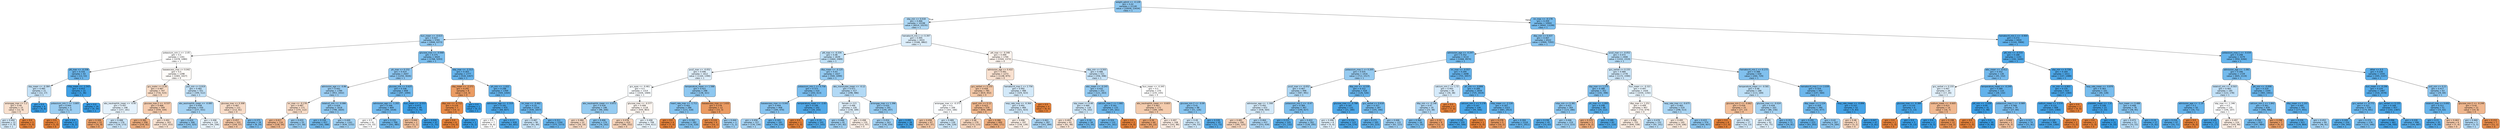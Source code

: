 digraph Tree {
node [shape=box, style="filled, rounded", color="black", fontname="helvetica"] ;
edge [fontname="helvetica"] ;
0 [label="weight_admit <= -0.128\ngini = 0.42\nsamples = 21140\nvalue = [10056, 23434]\nclass = 1", fillcolor="#8ec7f0"] ;
1 [label="sbp_min <= 0.018\ngini = 0.466\nsamples = 10198\nvalue = [6014, 10235]\nclass = 1", fillcolor="#add7f4"] ;
0 -> 1 [labeldistance=2.5, labelangle=45, headlabel="True"] ;
2 [label="bun_mean <= -0.615\ngini = 0.427\nsamples = 5765\nvalue = [2846, 6373]\nclass = 1", fillcolor="#91c9f1"] ;
1 -> 2 ;
3 [label="potassium_min.1 <= -2.05\ngini = 0.5\nsamples = 1341\nvalue = [1078, 1080]\nclass = 1", fillcolor="#ffffff"] ;
2 -> 3 ;
4 [label="ptt_max <= -0.338\ngini = 0.316\nsamples = 43\nvalue = [13, 53]\nclass = 1", fillcolor="#6ab5eb"] ;
3 -> 4 ;
5 [label="sbp_mean <= -0.384\ngini = 0.485\nsamples = 21\nvalue = [12, 17]\nclass = 1", fillcolor="#c5e2f7"] ;
4 -> 5 ;
6 [label="aniongap_max <= 1.2\ngini = 0.49\nsamples = 15\nvalue = [12, 9]\nclass = 0", fillcolor="#f8e0ce"] ;
5 -> 6 ;
7 [label="gini = 0.492\nsamples = 12\nvalue = [7, 9]\nclass = 1", fillcolor="#d3e9f9"] ;
6 -> 7 ;
8 [label="gini = 0.0\nsamples = 3\nvalue = [5, 0]\nclass = 0", fillcolor="#e58139"] ;
6 -> 8 ;
9 [label="gini = 0.0\nsamples = 6\nvalue = [0, 8]\nclass = 1", fillcolor="#399de5"] ;
5 -> 9 ;
10 [label="mbp_mean <= -1.543\ngini = 0.053\nsamples = 22\nvalue = [1, 36]\nclass = 1", fillcolor="#3ea0e6"] ;
4 -> 10 ;
11 [label="potassium_min.1 <= -3.805\ngini = 0.444\nsamples = 3\nvalue = [1, 2]\nclass = 1", fillcolor="#9ccef2"] ;
10 -> 11 ;
12 [label="gini = 0.0\nsamples = 1\nvalue = [1, 0]\nclass = 0", fillcolor="#e58139"] ;
11 -> 12 ;
13 [label="gini = 0.0\nsamples = 2\nvalue = [0, 2]\nclass = 1", fillcolor="#399de5"] ;
11 -> 13 ;
14 [label="gini = 0.0\nsamples = 19\nvalue = [0, 34]\nclass = 1", fillcolor="#399de5"] ;
10 -> 14 ;
15 [label="baseexcess_max <= 0.042\ngini = 0.5\nsamples = 1298\nvalue = [1065, 1027]\nclass = 0", fillcolor="#fefbf8"] ;
3 -> 15 ;
16 [label="gcs_motor <= 0.26\ngini = 0.487\nsamples = 747\nvalue = [716, 515]\nclass = 0", fillcolor="#f8dcc7"] ;
15 -> 16 ;
17 [label="abs_neutrophils_mean <= -0.95\ngini = 0.497\nsamples = 198\nvalue = [157, 181]\nclass = 1", fillcolor="#e5f2fc"] ;
16 -> 17 ;
18 [label="gini = 0.326\nsamples = 22\nvalue = [31, 8]\nclass = 0", fillcolor="#eca26c"] ;
17 -> 18 ;
19 [label="gini = 0.488\nsamples = 176\nvalue = [126, 173]\nclass = 1", fillcolor="#c9e4f8"] ;
17 -> 19 ;
20 [label="glucose_max.2 <= -0.537\ngini = 0.468\nsamples = 549\nvalue = [559, 334]\nclass = 0", fillcolor="#f5ccaf"] ;
16 -> 20 ;
21 [label="gini = 0.382\nsamples = 206\nvalue = [234, 81]\nclass = 0", fillcolor="#eead7e"] ;
20 -> 21 ;
22 [label="gini = 0.492\nsamples = 343\nvalue = [325, 253]\nclass = 0", fillcolor="#f9e3d3"] ;
20 -> 22 ;
23 [label="po2_min <= 0.919\ngini = 0.482\nsamples = 551\nvalue = [349, 512]\nclass = 1", fillcolor="#c0e0f7"] ;
15 -> 23 ;
24 [label="abs_eosinophils_mean <= -0.085\ngini = 0.458\nsamples = 430\nvalue = [237, 431]\nclass = 1", fillcolor="#a6d3f3"] ;
23 -> 24 ;
25 [label="gini = 0.424\nsamples = 306\nvalue = [143, 325]\nclass = 1", fillcolor="#90c8f0"] ;
24 -> 25 ;
26 [label="gini = 0.498\nsamples = 124\nvalue = [94, 106]\nclass = 1", fillcolor="#e9f4fc"] ;
24 -> 26 ;
27 [label="glucose_max <= 0.308\ngini = 0.487\nsamples = 121\nvalue = [112, 81]\nclass = 0", fillcolor="#f8dcc8"] ;
23 -> 27 ;
28 [label="gini = 0.457\nsamples = 103\nvalue = [104, 57]\nclass = 0", fillcolor="#f3c6a6"] ;
27 -> 28 ;
29 [label="gini = 0.375\nsamples = 18\nvalue = [8, 24]\nclass = 1", fillcolor="#7bbeee"] ;
27 -> 29 ;
30 [label="glucose_max <= -0.068\ngini = 0.375\nsamples = 4424\nvalue = [1768, 5293]\nclass = 1", fillcolor="#7bbeee"] ;
2 -> 30 ;
31 [label="ph_max <= 0.152\ngini = 0.414\nsamples = 2647\nvalue = [1250, 3026]\nclass = 1", fillcolor="#8bc5f0"] ;
30 -> 31 ;
32 [label="admission_age <= -0.86\ngini = 0.442\nsamples = 1789\nvalue = [953, 1932]\nclass = 1", fillcolor="#9bcdf2"] ;
31 -> 32 ;
33 [label="inr_max <= -0.178\ngini = 0.487\nsamples = 171\nvalue = [155, 112]\nclass = 0", fillcolor="#f8dcc8"] ;
32 -> 33 ;
34 [label="gini = 0.417\nsamples = 116\nvalue = [128, 54]\nclass = 0", fillcolor="#f0b68d"] ;
33 -> 34 ;
35 [label="gini = 0.433\nsamples = 55\nvalue = [27, 58]\nclass = 1", fillcolor="#95cbf1"] ;
33 -> 35 ;
36 [label="totalco2_min <= -0.086\ngini = 0.424\nsamples = 1618\nvalue = [798, 1820]\nclass = 1", fillcolor="#90c8f0"] ;
32 -> 36 ;
37 [label="gini = 0.339\nsamples = 457\nvalue = [162, 588]\nclass = 1", fillcolor="#70b8ec"] ;
36 -> 37 ;
38 [label="gini = 0.449\nsamples = 1161\nvalue = [636, 1232]\nclass = 1", fillcolor="#9fd0f2"] ;
36 -> 38 ;
39 [label="glucose_min <= 0.625\ngini = 0.336\nsamples = 858\nvalue = [297, 1094]\nclass = 1", fillcolor="#6fb8ec"] ;
31 -> 39 ;
40 [label="admission_age <= -1.202\ngini = 0.348\nsamples = 809\nvalue = [294, 1018]\nclass = 1", fillcolor="#72b9ed"] ;
39 -> 40 ;
41 [label="gini = 0.5\nsamples = 41\nvalue = [33, 33]\nclass = 0", fillcolor="#ffffff"] ;
40 -> 41 ;
42 [label="gini = 0.331\nsamples = 768\nvalue = [261, 985]\nclass = 1", fillcolor="#6db7ec"] ;
40 -> 42 ;
43 [label="bun_mean <= -0.553\ngini = 0.073\nsamples = 49\nvalue = [3, 76]\nclass = 1", fillcolor="#41a1e6"] ;
39 -> 43 ;
44 [label="gini = 0.444\nsamples = 2\nvalue = [2, 1]\nclass = 0", fillcolor="#f2c09c"] ;
43 -> 44 ;
45 [label="gini = 0.026\nsamples = 47\nvalue = [1, 75]\nclass = 1", fillcolor="#3c9ee5"] ;
43 -> 45 ;
46 [label="sbp_max <= -2.313\ngini = 0.303\nsamples = 1777\nvalue = [518, 2267]\nclass = 1", fillcolor="#66b3eb"] ;
30 -> 46 ;
47 [label="sbp_mean <= -2.271\ngini = 0.291\nsamples = 8\nvalue = [14, 3]\nclass = 0", fillcolor="#eb9c63"] ;
46 -> 47 ;
48 [label="dbp_min <= -0.712\ngini = 0.124\nsamples = 7\nvalue = [14, 1]\nclass = 0", fillcolor="#e78a47"] ;
47 -> 48 ;
49 [label="gini = 0.0\nsamples = 6\nvalue = [14, 0]\nclass = 0", fillcolor="#e58139"] ;
48 -> 49 ;
50 [label="gini = 0.0\nsamples = 1\nvalue = [0, 1]\nclass = 1", fillcolor="#399de5"] ;
48 -> 50 ;
51 [label="gini = 0.0\nsamples = 1\nvalue = [0, 2]\nclass = 1", fillcolor="#399de5"] ;
47 -> 51 ;
52 [label="ph_min <= -1.022\ngini = 0.298\nsamples = 1769\nvalue = [504, 2264]\nclass = 1", fillcolor="#65b3eb"] ;
46 -> 52 ;
53 [label="admission_age <= -2.319\ngini = 0.181\nsamples = 435\nvalue = [68, 607]\nclass = 1", fillcolor="#4fa8e8"] ;
52 -> 53 ;
54 [label="gini = 0.5\nsamples = 7\nvalue = [6, 6]\nclass = 0", fillcolor="#ffffff"] ;
53 -> 54 ;
55 [label="gini = 0.17\nsamples = 428\nvalue = [62, 601]\nclass = 1", fillcolor="#4da7e8"] ;
53 -> 55 ;
56 [label="inr_max <= -0.462\ngini = 0.33\nsamples = 1334\nvalue = [436, 1657]\nclass = 1", fillcolor="#6db7ec"] ;
52 -> 56 ;
57 [label="gini = 0.487\nsamples = 90\nvalue = [61, 84]\nclass = 1", fillcolor="#c9e4f8"] ;
56 -> 57 ;
58 [label="gini = 0.311\nsamples = 1244\nvalue = [375, 1573]\nclass = 1", fillcolor="#68b4eb"] ;
56 -> 58 ;
59 [label="hematocrit_min.1 <= 0.397\ngini = 0.495\nsamples = 4433\nvalue = [3168, 3862]\nclass = 1", fillcolor="#dbedfa"] ;
1 -> 59 ;
60 [label="ptt_max <= -0.334\ngini = 0.48\nsamples = 2639\nvalue = [1664, 2489]\nclass = 1", fillcolor="#bddff6"] ;
59 -> 60 ;
61 [label="pco2_max <= -0.052\ngini = 0.496\nsamples = 1612\nvalue = [1164, 1390]\nclass = 1", fillcolor="#dfeffb"] ;
60 -> 61 ;
62 [label="gcs_eyes <= -0.461\ngini = 0.5\nsamples = 1314\nvalue = [1026, 1069]\nclass = 1", fillcolor="#f7fbfe"] ;
61 -> 62 ;
63 [label="abs_neutrophils_mean <= -0.872\ngini = 0.434\nsamples = 196\nvalue = [96, 206]\nclass = 1", fillcolor="#95cbf1"] ;
62 -> 63 ;
64 [label="gini = 0.484\nsamples = 22\nvalue = [20, 14]\nclass = 0", fillcolor="#f7d9c4"] ;
63 -> 64 ;
65 [label="gini = 0.406\nsamples = 174\nvalue = [76, 192]\nclass = 1", fillcolor="#87c4ef"] ;
63 -> 65 ;
66 [label="glucose_max <= -0.577\ngini = 0.499\nsamples = 1118\nvalue = [930, 863]\nclass = 0", fillcolor="#fdf6f1"] ;
62 -> 66 ;
67 [label="gini = 0.478\nsamples = 410\nvalue = [386, 252]\nclass = 0", fillcolor="#f6d3ba"] ;
66 -> 67 ;
68 [label="gini = 0.498\nsamples = 708\nvalue = [544, 611]\nclass = 1", fillcolor="#e9f4fc"] ;
66 -> 68 ;
69 [label="temperature_mean <= 1.588\ngini = 0.421\nsamples = 298\nvalue = [138, 321]\nclass = 1", fillcolor="#8ec7f0"] ;
61 -> 69 ;
70 [label="heart_rate_max <= -1.711\ngini = 0.402\nsamples = 286\nvalue = [123, 318]\nclass = 1", fillcolor="#86c3ef"] ;
69 -> 70 ;
71 [label="gini = 0.0\nsamples = 4\nvalue = [7, 0]\nclass = 0", fillcolor="#e58139"] ;
70 -> 71 ;
72 [label="gini = 0.392\nsamples = 282\nvalue = [116, 318]\nclass = 1", fillcolor="#81c1ee"] ;
70 -> 72 ;
73 [label="baseexcess_max <= 1.632\ngini = 0.278\nsamples = 12\nvalue = [15, 3]\nclass = 0", fillcolor="#ea9a61"] ;
69 -> 73 ;
74 [label="gini = 0.124\nsamples = 9\nvalue = [14, 1]\nclass = 0", fillcolor="#e78a47"] ;
73 -> 74 ;
75 [label="gini = 0.444\nsamples = 3\nvalue = [1, 2]\nclass = 1", fillcolor="#9ccef2"] ;
73 -> 75 ;
76 [label="dbp_mean <= -0.125\ngini = 0.43\nsamples = 1027\nvalue = [500, 1099]\nclass = 1", fillcolor="#93caf1"] ;
60 -> 76 ;
77 [label="potassium_min.1 <= 0.758\ngini = 0.373\nsamples = 510\nvalue = [202, 613]\nclass = 1", fillcolor="#7abdee"] ;
76 -> 77 ;
78 [label="baseexcess_max <= 0.042\ngini = 0.404\nsamples = 408\nvalue = [184, 470]\nclass = 1", fillcolor="#87c3ef"] ;
77 -> 78 ;
79 [label="gini = 0.458\nsamples = 227\nvalue = [130, 236]\nclass = 1", fillcolor="#a6d3f3"] ;
78 -> 79 ;
80 [label="gini = 0.305\nsamples = 181\nvalue = [54, 234]\nclass = 1", fillcolor="#67b4eb"] ;
78 -> 80 ;
81 [label="temperature_mean <= -2.83\ngini = 0.199\nsamples = 102\nvalue = [18, 143]\nclass = 1", fillcolor="#52a9e8"] ;
77 -> 81 ;
82 [label="gini = 0.0\nsamples = 1\nvalue = [1, 0]\nclass = 0", fillcolor="#e58139"] ;
81 -> 82 ;
83 [label="gini = 0.19\nsamples = 101\nvalue = [17, 143]\nclass = 1", fillcolor="#51a9e8"] ;
81 -> 83 ;
84 [label="abs_monocytes_mean <= -0.12\ngini = 0.471\nsamples = 517\nvalue = [298, 486]\nclass = 1", fillcolor="#b2d9f5"] ;
76 -> 84 ;
85 [label="female <= 0.5\ngini = 0.496\nsamples = 226\nvalue = [158, 189]\nclass = 1", fillcolor="#dfeffb"] ;
84 -> 85 ;
86 [label="gini = 0.448\nsamples = 91\nvalue = [47, 92]\nclass = 1", fillcolor="#9ecff2"] ;
85 -> 86 ;
87 [label="gini = 0.498\nsamples = 135\nvalue = [111, 97]\nclass = 0", fillcolor="#fcefe6"] ;
85 -> 87 ;
88 [label="aniongap_max <= 1.396\ngini = 0.435\nsamples = 291\nvalue = [140, 297]\nclass = 1", fillcolor="#96cbf1"] ;
84 -> 88 ;
89 [label="gini = 0.454\nsamples = 263\nvalue = [138, 259]\nclass = 1", fillcolor="#a2d1f3"] ;
88 -> 89 ;
90 [label="gini = 0.095\nsamples = 28\nvalue = [2, 38]\nclass = 1", fillcolor="#43a2e6"] ;
88 -> 90 ;
91 [label="ptt_max <= -0.348\ngini = 0.499\nsamples = 1794\nvalue = [1504, 1373]\nclass = 0", fillcolor="#fdf4ee"] ;
59 -> 91 ;
92 [label="admission_age <= 0.422\ngini = 0.491\nsamples = 1273\nvalue = [1148, 875]\nclass = 0", fillcolor="#f9e1d0"] ;
91 -> 92 ;
93 [label="gcs_verbal <= 0.155\ngini = 0.458\nsamples = 785\nvalue = [819, 452]\nclass = 0", fillcolor="#f3c7a6"] ;
92 -> 93 ;
94 [label="aniongap_max <= -0.373\ngini = 0.5\nsamples = 206\nvalue = [163, 166]\nclass = 1", fillcolor="#fbfdff"] ;
93 -> 94 ;
95 [label="gini = 0.458\nsamples = 67\nvalue = [67, 37]\nclass = 0", fillcolor="#f3c7a6"] ;
94 -> 95 ;
96 [label="gini = 0.489\nsamples = 139\nvalue = [96, 129]\nclass = 1", fillcolor="#cce6f8"] ;
94 -> 96 ;
97 [label="spo2_min <= 0.12\ngini = 0.423\nsamples = 579\nvalue = [656, 286]\nclass = 0", fillcolor="#f0b88f"] ;
93 -> 97 ;
98 [label="gini = 0.48\nsamples = 179\nvalue = [173, 115]\nclass = 0", fillcolor="#f6d5bd"] ;
97 -> 98 ;
99 [label="gini = 0.386\nsamples = 400\nvalue = [483, 171]\nclass = 0", fillcolor="#eeae7f"] ;
97 -> 99 ;
100 [label="hematocrit_max.1 <= 2.756\ngini = 0.492\nsamples = 488\nvalue = [329, 423]\nclass = 1", fillcolor="#d3e9f9"] ;
92 -> 100 ;
101 [label="resp_rate_max <= -0.364\ngini = 0.491\nsamples = 484\nvalue = [321, 423]\nclass = 1", fillcolor="#cfe7f9"] ;
100 -> 101 ;
102 [label="gini = 0.498\nsamples = 197\nvalue = [158, 139]\nclass = 0", fillcolor="#fcf0e7"] ;
101 -> 102 ;
103 [label="gini = 0.463\nsamples = 287\nvalue = [163, 284]\nclass = 1", fillcolor="#abd5f4"] ;
101 -> 103 ;
104 [label="gini = 0.0\nsamples = 4\nvalue = [8, 0]\nclass = 0", fillcolor="#e58139"] ;
100 -> 104 ;
105 [label="dbp_min <= 0.503\ngini = 0.486\nsamples = 521\nvalue = [356, 498]\nclass = 1", fillcolor="#c7e3f8"] ;
91 -> 105 ;
106 [label="wbc_mean <= -0.245\ngini = 0.432\nsamples = 251\nvalue = [121, 263]\nclass = 1", fillcolor="#94caf1"] ;
105 -> 106 ;
107 [label="sbp_mean <= 0.48\ngini = 0.489\nsamples = 118\nvalue = [76, 102]\nclass = 1", fillcolor="#cde6f8"] ;
106 -> 107 ;
108 [label="gini = 0.493\nsamples = 62\nvalue = [61, 48]\nclass = 0", fillcolor="#f9e4d5"] ;
107 -> 108 ;
109 [label="gini = 0.34\nsamples = 56\nvalue = [15, 54]\nclass = 1", fillcolor="#70b8ec"] ;
107 -> 109 ;
110 [label="calcium_max.1 <= 1.682\ngini = 0.341\nsamples = 133\nvalue = [45, 161]\nclass = 1", fillcolor="#70b8ec"] ;
106 -> 110 ;
111 [label="gini = 0.324\nsamples = 131\nvalue = [41, 161]\nclass = 1", fillcolor="#6bb6ec"] ;
110 -> 111 ;
112 [label="gini = 0.0\nsamples = 2\nvalue = [4, 0]\nclass = 0", fillcolor="#e58139"] ;
110 -> 112 ;
113 [label="bun_mean <= -0.345\ngini = 0.5\nsamples = 270\nvalue = [235, 235]\nclass = 0", fillcolor="#ffffff"] ;
105 -> 113 ;
114 [label="abs_neutrophils_mean <= -0.603\ngini = 0.467\nsamples = 172\nvalue = [184, 109]\nclass = 0", fillcolor="#f4ccae"] ;
113 -> 114 ;
115 [label="gini = 0.34\nsamples = 64\nvalue = [83, 23]\nclass = 0", fillcolor="#eca470"] ;
114 -> 115 ;
116 [label="gini = 0.497\nsamples = 108\nvalue = [101, 86]\nclass = 0", fillcolor="#fbece2"] ;
114 -> 116 ;
117 [label="glucose_min.2 <= -0.09\ngini = 0.41\nsamples = 98\nvalue = [51, 126]\nclass = 1", fillcolor="#89c5f0"] ;
113 -> 117 ;
118 [label="gini = 0.49\nsamples = 53\nvalue = [40, 53]\nclass = 1", fillcolor="#cee7f9"] ;
117 -> 118 ;
119 [label="gini = 0.228\nsamples = 45\nvalue = [11, 73]\nclass = 1", fillcolor="#57ace9"] ;
117 -> 119 ;
120 [label="inr_max <= -0.178\ngini = 0.359\nsamples = 10942\nvalue = [4042, 13199]\nclass = 1", fillcolor="#76bbed"] ;
0 -> 120 [labeldistance=2.5, labelangle=-45, headlabel="False"] ;
121 [label="dbp_min <= 0.437\ngini = 0.407\nsamples = 6522\nvalue = [2900, 7293]\nclass = 1", fillcolor="#88c4ef"] ;
120 -> 121 ;
122 [label="admission_age <= -0.247\ngini = 0.352\nsamples = 4114\nvalue = [1468, 4974]\nclass = 1", fillcolor="#73baed"] ;
121 -> 122 ;
123 [label="potassium_max.1 <= 0.205\ngini = 0.435\nsamples = 1416\nvalue = [713, 1517]\nclass = 1", fillcolor="#96cbf1"] ;
122 -> 123 ;
124 [label="pco2_max <= -0.052\ngini = 0.467\nsamples = 998\nvalue = [587, 991]\nclass = 1", fillcolor="#aed7f4"] ;
123 -> 124 ;
125 [label="admission_age <= -1.308\ngini = 0.492\nsamples = 631\nvalue = [438, 564]\nclass = 1", fillcolor="#d3e9f9"] ;
124 -> 125 ;
126 [label="gini = 0.481\nsamples = 194\nvalue = [185, 125]\nclass = 0", fillcolor="#f7d6bf"] ;
125 -> 126 ;
127 [label="gini = 0.464\nsamples = 437\nvalue = [253, 439]\nclass = 1", fillcolor="#abd5f4"] ;
125 -> 127 ;
128 [label="potassium_min.1 <= -0.47\ngini = 0.384\nsamples = 367\nvalue = [149, 427]\nclass = 1", fillcolor="#7ebfee"] ;
124 -> 128 ;
129 [label="gini = 0.237\nsamples = 105\nvalue = [21, 132]\nclass = 1", fillcolor="#58ade9"] ;
128 -> 129 ;
130 [label="gini = 0.422\nsamples = 262\nvalue = [128, 295]\nclass = 1", fillcolor="#8fc8f0"] ;
128 -> 130 ;
131 [label="dbp_min <= -0.539\ngini = 0.312\nsamples = 418\nvalue = [126, 526]\nclass = 1", fillcolor="#68b4eb"] ;
123 -> 131 ;
132 [label="glucose_max <= -0.788\ngini = 0.187\nsamples = 131\nvalue = [21, 180]\nclass = 1", fillcolor="#50a8e8"] ;
131 -> 132 ;
133 [label="gini = 0.496\nsamples = 8\nvalue = [5, 6]\nclass = 1", fillcolor="#deeffb"] ;
132 -> 133 ;
134 [label="gini = 0.154\nsamples = 123\nvalue = [16, 174]\nclass = 1", fillcolor="#4ba6e7"] ;
132 -> 134 ;
135 [label="gcs_verbal <= 0.618\ngini = 0.357\nsamples = 287\nvalue = [105, 346]\nclass = 1", fillcolor="#75bbed"] ;
131 -> 135 ;
136 [label="gini = 0.271\nsamples = 165\nvalue = [43, 223]\nclass = 1", fillcolor="#5fb0ea"] ;
135 -> 136 ;
137 [label="gini = 0.446\nsamples = 122\nvalue = [62, 123]\nclass = 1", fillcolor="#9dcef2"] ;
135 -> 137 ;
138 [label="inr_max <= -0.557\ngini = 0.294\nsamples = 2698\nvalue = [755, 3457]\nclass = 1", fillcolor="#64b2eb"] ;
122 -> 138 ;
139 [label="calcium_min.1 <= 1.72\ngini = 0.493\nsamples = 39\nvalue = [30, 38]\nclass = 1", fillcolor="#d5eafa"] ;
138 -> 139 ;
140 [label="dbp_min <= -0.148\ngini = 0.47\nsamples = 35\nvalue = [23, 38]\nclass = 1", fillcolor="#b1d8f5"] ;
139 -> 140 ;
141 [label="gini = 0.364\nsamples = 26\nvalue = [11, 35]\nclass = 1", fillcolor="#77bced"] ;
140 -> 141 ;
142 [label="gini = 0.32\nsamples = 9\nvalue = [12, 3]\nclass = 0", fillcolor="#eca06a"] ;
140 -> 142 ;
143 [label="gini = 0.0\nsamples = 4\nvalue = [7, 0]\nclass = 0", fillcolor="#e58139"] ;
139 -> 143 ;
144 [label="ph_min <= -0.806\ngini = 0.289\nsamples = 2659\nvalue = [725, 3419]\nclass = 1", fillcolor="#63b2eb"] ;
138 -> 144 ;
145 [label="calcium_min.1 <= 5.178\ngini = 0.147\nsamples = 336\nvalue = [44, 506]\nclass = 1", fillcolor="#4aa6e7"] ;
144 -> 145 ;
146 [label="gini = 0.142\nsamples = 335\nvalue = [42, 506]\nclass = 1", fillcolor="#49a5e7"] ;
145 -> 146 ;
147 [label="gini = 0.0\nsamples = 1\nvalue = [2, 0]\nclass = 0", fillcolor="#e58139"] ;
145 -> 147 ;
148 [label="mbp_mean <= -2.126\ngini = 0.307\nsamples = 2323\nvalue = [681, 2913]\nclass = 1", fillcolor="#67b4eb"] ;
144 -> 148 ;
149 [label="gini = 0.278\nsamples = 5\nvalue = [10, 2]\nclass = 0", fillcolor="#ea9a61"] ;
148 -> 149 ;
150 [label="gini = 0.304\nsamples = 2318\nvalue = [671, 2911]\nclass = 1", fillcolor="#67b4eb"] ;
148 -> 150 ;
151 [label="pco2_max <= -0.052\ngini = 0.472\nsamples = 2408\nvalue = [1432, 2319]\nclass = 1", fillcolor="#b3daf5"] ;
121 -> 151 ;
152 [label="gcs_verbal <= 0.155\ngini = 0.489\nsamples = 1778\nvalue = [1172, 1590]\nclass = 1", fillcolor="#cbe5f8"] ;
151 -> 152 ;
153 [label="sbp_max <= 1.275\ngini = 0.388\nsamples = 352\nvalue = [142, 398]\nclass = 1", fillcolor="#80c0ee"] ;
152 -> 153 ;
154 [label="mbp_min <= 0.381\ngini = 0.421\nsamples = 264\nvalue = [123, 286]\nclass = 1", fillcolor="#8ec7f0"] ;
153 -> 154 ;
155 [label="gini = 0.236\nsamples = 45\nvalue = [10, 63]\nclass = 1", fillcolor="#58ade9"] ;
154 -> 155 ;
156 [label="gini = 0.446\nsamples = 219\nvalue = [113, 223]\nclass = 1", fillcolor="#9dcff2"] ;
154 -> 156 ;
157 [label="ph_max <= -1.093\ngini = 0.248\nsamples = 88\nvalue = [19, 112]\nclass = 1", fillcolor="#5baee9"] ;
153 -> 157 ;
158 [label="gini = 0.375\nsamples = 5\nvalue = [6, 2]\nclass = 0", fillcolor="#eeab7b"] ;
157 -> 158 ;
159 [label="gini = 0.189\nsamples = 83\nvalue = [13, 110]\nclass = 1", fillcolor="#50a9e8"] ;
157 -> 159 ;
160 [label="bun_mean <= -0.321\ngini = 0.497\nsamples = 1426\nvalue = [1030, 1192]\nclass = 1", fillcolor="#e4f2fb"] ;
152 -> 160 ;
161 [label="dbp_max <= 1.251\ngini = 0.499\nsamples = 907\nvalue = [732, 679]\nclass = 0", fillcolor="#fdf6f1"] ;
160 -> 161 ;
162 [label="gini = 0.496\nsamples = 755\nvalue = [640, 538]\nclass = 0", fillcolor="#fbebdf"] ;
161 -> 162 ;
163 [label="gini = 0.478\nsamples = 152\nvalue = [92, 141]\nclass = 1", fillcolor="#baddf6"] ;
161 -> 163 ;
164 [label="resp_rate_max <= -0.675\ngini = 0.465\nsamples = 519\nvalue = [298, 513]\nclass = 1", fillcolor="#acd6f4"] ;
160 -> 164 ;
165 [label="gini = 0.495\nsamples = 145\nvalue = [129, 106]\nclass = 0", fillcolor="#fae9dc"] ;
164 -> 165 ;
166 [label="gini = 0.415\nsamples = 374\nvalue = [169, 407]\nclass = 1", fillcolor="#8bc6f0"] ;
164 -> 166 ;
167 [label="hematocrit_min.1 <= 0.173\ngini = 0.388\nsamples = 630\nvalue = [260, 729]\nclass = 1", fillcolor="#80c0ee"] ;
151 -> 167 ;
168 [label="temperature_mean <= -0.581\ngini = 0.48\nsamples = 188\nvalue = [113, 169]\nclass = 1", fillcolor="#bddff6"] ;
167 -> 168 ;
169 [label="glucose_min.2 <= -0.662\ngini = 0.439\nsamples = 25\nvalue = [27, 13]\nclass = 0", fillcolor="#f2be98"] ;
168 -> 169 ;
170 [label="gini = 0.0\nsamples = 8\nvalue = [17, 0]\nclass = 0", fillcolor="#e58139"] ;
169 -> 170 ;
171 [label="gini = 0.491\nsamples = 17\nvalue = [10, 13]\nclass = 1", fillcolor="#d1e8f9"] ;
169 -> 171 ;
172 [label="glucose_max <= -0.024\ngini = 0.458\nsamples = 163\nvalue = [86, 156]\nclass = 1", fillcolor="#a6d3f3"] ;
168 -> 172 ;
173 [label="gini = 0.495\nsamples = 92\nvalue = [62, 75]\nclass = 1", fillcolor="#ddeefa"] ;
172 -> 173 ;
174 [label="gini = 0.353\nsamples = 71\nvalue = [24, 81]\nclass = 1", fillcolor="#74baed"] ;
172 -> 174 ;
175 [label="hematocrit_max.1 <= 2.039\ngini = 0.329\nsamples = 442\nvalue = [147, 560]\nclass = 1", fillcolor="#6db7ec"] ;
167 -> 175 ;
176 [label="dbp_mean <= 1.124\ngini = 0.354\nsamples = 390\nvalue = [142, 477]\nclass = 1", fillcolor="#74baed"] ;
175 -> 176 ;
177 [label="gini = 0.291\nsamples = 223\nvalue = [63, 293]\nclass = 1", fillcolor="#64b2eb"] ;
176 -> 177 ;
178 [label="gini = 0.42\nsamples = 167\nvalue = [79, 184]\nclass = 1", fillcolor="#8ec7f0"] ;
176 -> 178 ;
179 [label="resp_rate_mean <= -0.896\ngini = 0.107\nsamples = 52\nvalue = [5, 83]\nclass = 1", fillcolor="#45a3e7"] ;
175 -> 179 ;
180 [label="gini = 0.48\nsamples = 5\nvalue = [3, 2]\nclass = 0", fillcolor="#f6d5bd"] ;
179 -> 180 ;
181 [label="gini = 0.047\nsamples = 47\nvalue = [2, 81]\nclass = 1", fillcolor="#3e9fe6"] ;
179 -> 181 ;
182 [label="hematocrit_min.1 <= -0.904\ngini = 0.272\nsamples = 4420\nvalue = [1142, 5906]\nclass = 1", fillcolor="#5fb0ea"] ;
120 -> 182 ;
183 [label="ptt_min <= -0.533\ngini = 0.188\nsamples = 1141\nvalue = [192, 1640]\nclass = 1", fillcolor="#50a8e8"] ;
182 -> 183 ;
184 [label="wbc_mean <= -0.412\ngini = 0.352\nsamples = 130\nvalue = [45, 152]\nclass = 1", fillcolor="#74baed"] ;
183 -> 184 ;
185 [label="gcs_verbal <= 0.155\ngini = 0.497\nsamples = 20\nvalue = [17, 20]\nclass = 1", fillcolor="#e1f0fb"] ;
184 -> 185 ;
186 [label="glucose_max <= -0.389\ngini = 0.133\nsamples = 6\nvalue = [1, 13]\nclass = 1", fillcolor="#48a5e7"] ;
185 -> 186 ;
187 [label="gini = 0.0\nsamples = 1\nvalue = [1, 0]\nclass = 0", fillcolor="#e58139"] ;
186 -> 187 ;
188 [label="gini = 0.0\nsamples = 5\nvalue = [0, 13]\nclass = 1", fillcolor="#399de5"] ;
186 -> 188 ;
189 [label="sodium_mean <= -0.605\ngini = 0.423\nsamples = 14\nvalue = [16, 7]\nclass = 0", fillcolor="#f0b890"] ;
185 -> 189 ;
190 [label="gini = 0.0\nsamples = 2\nvalue = [0, 5]\nclass = 1", fillcolor="#399de5"] ;
189 -> 190 ;
191 [label="gini = 0.198\nsamples = 12\nvalue = [16, 2]\nclass = 0", fillcolor="#e89152"] ;
189 -> 191 ;
192 [label="temperature_mean <= -0.249\ngini = 0.289\nsamples = 110\nvalue = [28, 132]\nclass = 1", fillcolor="#63b2eb"] ;
184 -> 192 ;
193 [label="ptt_min <= -1.039\ngini = 0.04\nsamples = 31\nvalue = [1, 48]\nclass = 1", fillcolor="#3d9fe6"] ;
192 -> 193 ;
194 [label="gini = 0.0\nsamples = 1\nvalue = [1, 0]\nclass = 0", fillcolor="#e58139"] ;
193 -> 194 ;
195 [label="gini = 0.0\nsamples = 30\nvalue = [0, 48]\nclass = 1", fillcolor="#399de5"] ;
193 -> 195 ;
196 [label="potassium_max.1 <= -0.989\ngini = 0.368\nsamples = 79\nvalue = [27, 84]\nclass = 1", fillcolor="#79bced"] ;
192 -> 196 ;
197 [label="gini = 0.444\nsamples = 5\nvalue = [6, 3]\nclass = 0", fillcolor="#f2c09c"] ;
196 -> 197 ;
198 [label="gini = 0.327\nsamples = 74\nvalue = [21, 81]\nclass = 1", fillcolor="#6cb6ec"] ;
196 -> 198 ;
199 [label="sbp_min <= 0.726\ngini = 0.164\nsamples = 1011\nvalue = [147, 1488]\nclass = 1", fillcolor="#4da7e8"] ;
183 -> 199 ;
200 [label="inr_min <= 6.903\ngini = 0.135\nsamples = 910\nvalue = [107, 1360]\nclass = 1", fillcolor="#49a5e7"] ;
199 -> 200 ;
201 [label="sodium_mean <= 3.574\ngini = 0.131\nsamples = 908\nvalue = [103, 1360]\nclass = 1", fillcolor="#48a4e7"] ;
200 -> 201 ;
202 [label="gini = 0.128\nsamples = 906\nvalue = [100, 1360]\nclass = 1", fillcolor="#48a4e7"] ;
201 -> 202 ;
203 [label="gini = 0.0\nsamples = 2\nvalue = [3, 0]\nclass = 0", fillcolor="#e58139"] ;
201 -> 203 ;
204 [label="gini = 0.0\nsamples = 2\nvalue = [4, 0]\nclass = 0", fillcolor="#e58139"] ;
200 -> 204 ;
205 [label="resp_rate_mean <= -0.876\ngini = 0.363\nsamples = 101\nvalue = [40, 128]\nclass = 1", fillcolor="#77bced"] ;
199 -> 205 ;
206 [label="platelets_mean <= -1.6\ngini = 0.108\nsamples = 23\nvalue = [2, 33]\nclass = 1", fillcolor="#45a3e7"] ;
205 -> 206 ;
207 [label="gini = 0.0\nsamples = 2\nvalue = [2, 0]\nclass = 0", fillcolor="#e58139"] ;
206 -> 207 ;
208 [label="gini = 0.0\nsamples = 21\nvalue = [0, 33]\nclass = 1", fillcolor="#399de5"] ;
206 -> 208 ;
209 [label="bun_mean <= 0.488\ngini = 0.408\nsamples = 78\nvalue = [38, 95]\nclass = 1", fillcolor="#88c4ef"] ;
205 -> 209 ;
210 [label="gini = 0.473\nsamples = 51\nvalue = [33, 53]\nclass = 1", fillcolor="#b4daf5"] ;
209 -> 210 ;
211 [label="gini = 0.19\nsamples = 27\nvalue = [5, 42]\nclass = 1", fillcolor="#51a9e8"] ;
209 -> 211 ;
212 [label="potassium_max.1 <= -0.034\ngini = 0.298\nsamples = 3279\nvalue = [950, 4266]\nclass = 1", fillcolor="#65b3eb"] ;
182 -> 212 ;
213 [label="admission_age <= -1.081\ngini = 0.346\nsamples = 1729\nvalue = [605, 2119]\nclass = 1", fillcolor="#72b9ec"] ;
212 -> 213 ;
214 [label="totalco2_min <= -0.503\ngini = 0.483\nsamples = 185\nvalue = [122, 178]\nclass = 1", fillcolor="#c1e0f7"] ;
213 -> 214 ;
215 [label="admission_age <= -1.19\ngini = 0.3\nsamples = 50\nvalue = [16, 71]\nclass = 1", fillcolor="#66b3eb"] ;
214 -> 215 ;
216 [label="gini = 0.216\nsamples = 47\nvalue = [10, 71]\nclass = 1", fillcolor="#55abe9"] ;
215 -> 216 ;
217 [label="gini = 0.0\nsamples = 3\nvalue = [6, 0]\nclass = 0", fillcolor="#e58139"] ;
215 -> 217 ;
218 [label="sbp_max <= -1.346\ngini = 0.5\nsamples = 135\nvalue = [106, 107]\nclass = 1", fillcolor="#fdfeff"] ;
214 -> 218 ;
219 [label="gini = 0.105\nsamples = 11\nvalue = [1, 17]\nclass = 1", fillcolor="#45a3e7"] ;
218 -> 219 ;
220 [label="gini = 0.497\nsamples = 124\nvalue = [105, 90]\nclass = 0", fillcolor="#fbede3"] ;
218 -> 220 ;
221 [label="ptt_min <= -0.008\ngini = 0.319\nsamples = 1544\nvalue = [483, 1941]\nclass = 1", fillcolor="#6ab5eb"] ;
213 -> 221 ;
222 [label="calcium_min.1 <= 1.842\ngini = 0.361\nsamples = 839\nvalue = [306, 986]\nclass = 1", fillcolor="#76bbed"] ;
221 -> 222 ;
223 [label="gini = 0.356\nsamples = 832\nvalue = [297, 984]\nclass = 1", fillcolor="#75bbed"] ;
222 -> 223 ;
224 [label="gini = 0.298\nsamples = 7\nvalue = [9, 2]\nclass = 0", fillcolor="#eb9d65"] ;
222 -> 224 ;
225 [label="dbp_mean <= 1.101\ngini = 0.264\nsamples = 705\nvalue = [177, 955]\nclass = 1", fillcolor="#5eafea"] ;
221 -> 225 ;
226 [label="gini = 0.226\nsamples = 621\nvalue = [129, 864]\nclass = 1", fillcolor="#57ace9"] ;
225 -> 226 ;
227 [label="gini = 0.452\nsamples = 84\nvalue = [48, 91]\nclass = 1", fillcolor="#a1d1f3"] ;
225 -> 227 ;
228 [label="other <= 0.5\ngini = 0.239\nsamples = 1550\nvalue = [345, 2147]\nclass = 1", fillcolor="#59ade9"] ;
212 -> 228 ;
229 [label="bun_mean <= -0.296\ngini = 0.229\nsamples = 1487\nvalue = [316, 2078]\nclass = 1", fillcolor="#57ace9"] ;
228 -> 229 ;
230 [label="gcs_verbal <= -0.772\ngini = 0.321\nsamples = 530\nvalue = [174, 691]\nclass = 1", fillcolor="#6bb6ec"] ;
229 -> 230 ;
231 [label="gini = 0.249\nsamples = 254\nvalue = [59, 345]\nclass = 1", fillcolor="#5baee9"] ;
230 -> 231 ;
232 [label="gini = 0.374\nsamples = 276\nvalue = [115, 346]\nclass = 1", fillcolor="#7bbeee"] ;
230 -> 232 ;
233 [label="gcs_verbal <= 0.155\ngini = 0.168\nsamples = 957\nvalue = [142, 1387]\nclass = 1", fillcolor="#4da7e8"] ;
229 -> 233 ;
234 [label="gini = 0.098\nsamples = 461\nvalue = [38, 700]\nclass = 1", fillcolor="#44a2e6"] ;
233 -> 234 ;
235 [label="gini = 0.228\nsamples = 496\nvalue = [104, 687]\nclass = 1", fillcolor="#57ace9"] ;
233 -> 235 ;
236 [label="po2_min <= 0.21\ngini = 0.417\nsamples = 63\nvalue = [29, 69]\nclass = 1", fillcolor="#8cc6f0"] ;
228 -> 236 ;
237 [label="totalco2_max <= 0.692\ngini = 0.311\nsamples = 51\nvalue = [15, 63]\nclass = 1", fillcolor="#68b4eb"] ;
236 -> 237 ;
238 [label="gini = 0.21\nsamples = 45\nvalue = [8, 59]\nclass = 1", fillcolor="#54aae9"] ;
237 -> 238 ;
239 [label="gini = 0.463\nsamples = 6\nvalue = [7, 4]\nclass = 0", fillcolor="#f4c9aa"] ;
237 -> 239 ;
240 [label="glucose_min.2 <= -0.248\ngini = 0.42\nsamples = 12\nvalue = [14, 6]\nclass = 0", fillcolor="#f0b78e"] ;
236 -> 240 ;
241 [label="gini = 0.469\nsamples = 5\nvalue = [3, 5]\nclass = 1", fillcolor="#b0d8f5"] ;
240 -> 241 ;
242 [label="gini = 0.153\nsamples = 7\nvalue = [11, 1]\nclass = 0", fillcolor="#e78c4b"] ;
240 -> 242 ;
}